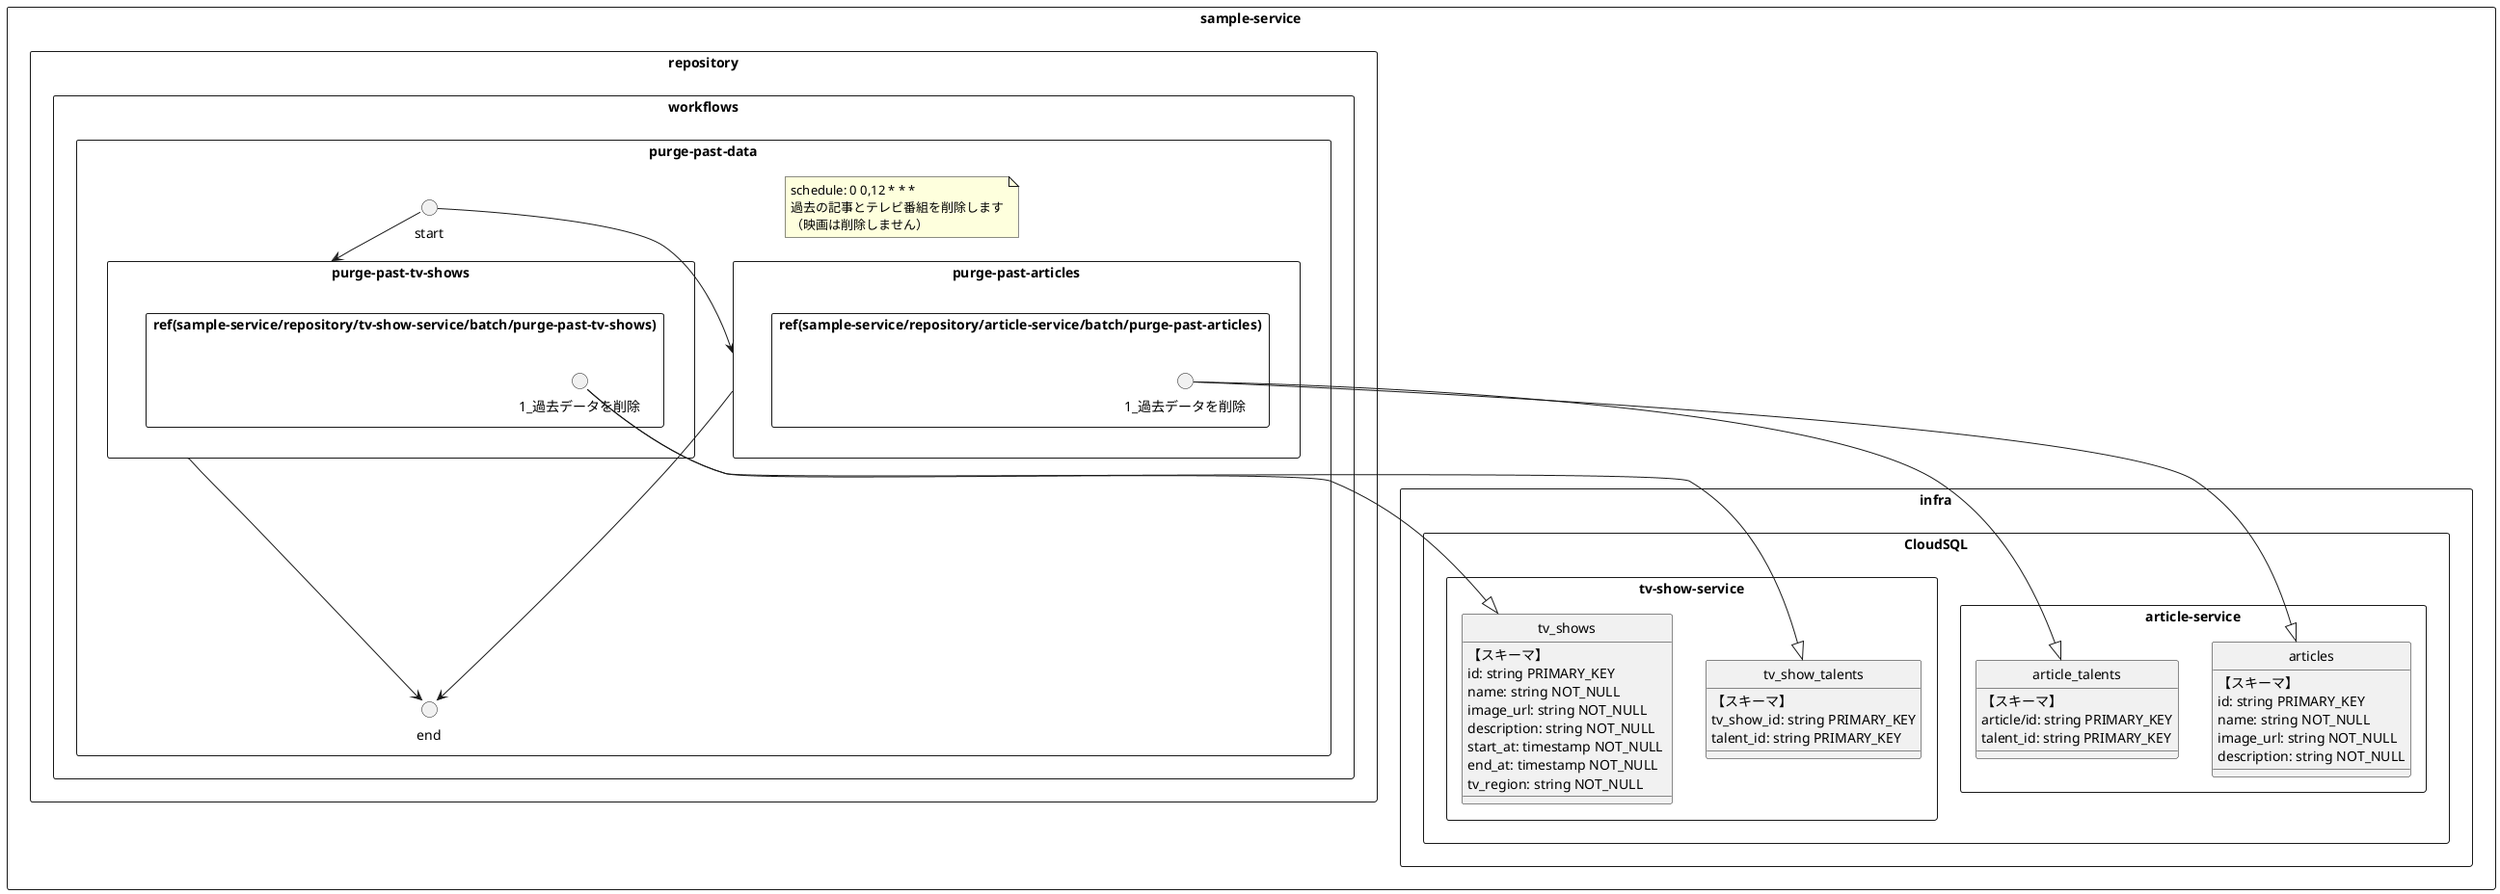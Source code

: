 @startuml
hide circle
rectangle "sample-service" as sample-service {
    rectangle "infra" as sample-service/infra {
        rectangle "CloudSQL" as sample-service/infra/CloudSQL {
            rectangle "article-service" as sample-service/infra/CloudSQL/article-service {
                class "articles" as sample-service/infra/CloudSQL/article-service/articles {
                    【スキーマ】\nid: string PRIMARY_KEY\nname: string NOT_NULL\nimage_url: string NOT_NULL\ndescription: string NOT_NULL 
                }
                class "article_talents" as sample-service/infra/CloudSQL/article-service/article_talents {
                    【スキーマ】\narticle/id: string PRIMARY_KEY\ntalent_id: string PRIMARY_KEY
                }
            }
            rectangle "tv-show-service" as sample-service/infra/CloudSQL/tv-show-service {
                class "tv_show_talents" as sample-service/infra/CloudSQL/tv-show-service/tv_show_talents {
                    【スキーマ】\ntv_show_id: string PRIMARY_KEY\ntalent_id: string PRIMARY_KEY
                }
                class "tv_shows" as sample-service/infra/CloudSQL/tv-show-service/tv_shows {
                    【スキーマ】\nid: string PRIMARY_KEY\nname: string NOT_NULL\nimage_url: string NOT_NULL\ndescription: string NOT_NULL \nstart_at: timestamp NOT_NULL \nend_at: timestamp NOT_NULL \ntv_region: string NOT_NULL 
                }
            }
        }
    }
    rectangle "repository" as sample-service/repository {
        rectangle "workflows" as sample-service/repository/workflows {
            rectangle "purge-past-data" as sample-service/repository/workflows/purge-past-data {
                note "schedule: 0 0,12 * * *\n過去の記事とテレビ番組を削除します\n（映画は削除しません）" as sample_service_repository_workflows_purge_past_data_note
                circle "end" as sample-service/repository/workflows/purge-past-data/end
                rectangle "purge-past-articles" as sample-service/repository/workflows/purge-past-data/purge-past-articles {
                    rectangle "ref(sample-service/repository/article-service/batch/purge-past-articles)" as sample-service/repository/workflows/purge-past-data/purge-past-articles/sample-service/repository/article-service/batch/purge-past-articles {
                        circle "1_過去データを削除" as sample-service/repository/workflows/purge-past-data/purge-past-articles/sample-service/repository/article-service/batch/purge-past-articles/1_過去データを削除
                    }
                }
                rectangle "purge-past-tv-shows" as sample-service/repository/workflows/purge-past-data/purge-past-tv-shows {
                    rectangle "ref(sample-service/repository/tv-show-service/batch/purge-past-tv-shows)" as sample-service/repository/workflows/purge-past-data/purge-past-tv-shows/sample-service/repository/tv-show-service/batch/purge-past-tv-shows {
                        circle "1_過去データを削除" as sample-service/repository/workflows/purge-past-data/purge-past-tv-shows/sample-service/repository/tv-show-service/batch/purge-past-tv-shows/1_過去データを削除
                    }
                }
                circle "start" as sample-service/repository/workflows/purge-past-data/start
            }
        }
    }
}
"sample-service/repository/workflows/purge-past-data/purge-past-articles/sample-service/repository/article-service/batch/purge-past-articles/1_過去データを削除" --|> "sample-service/infra/CloudSQL/article-service/articles"
"sample-service/repository/workflows/purge-past-data/purge-past-articles/sample-service/repository/article-service/batch/purge-past-articles/1_過去データを削除" --|> "sample-service/infra/CloudSQL/article-service/article_talents"
"sample-service/repository/workflows/purge-past-data/purge-past-articles" --> "sample-service/repository/workflows/purge-past-data/end"
"sample-service/repository/workflows/purge-past-data/purge-past-tv-shows/sample-service/repository/tv-show-service/batch/purge-past-tv-shows/1_過去データを削除" --|> "sample-service/infra/CloudSQL/tv-show-service/tv_shows"
"sample-service/repository/workflows/purge-past-data/purge-past-tv-shows/sample-service/repository/tv-show-service/batch/purge-past-tv-shows/1_過去データを削除" --|> "sample-service/infra/CloudSQL/tv-show-service/tv_show_talents"
"sample-service/repository/workflows/purge-past-data/purge-past-tv-shows" --> "sample-service/repository/workflows/purge-past-data/end"
"sample-service/repository/workflows/purge-past-data/start" --> "sample-service/repository/workflows/purge-past-data/purge-past-articles"
"sample-service/repository/workflows/purge-past-data/start" --> "sample-service/repository/workflows/purge-past-data/purge-past-tv-shows"
@enduml
